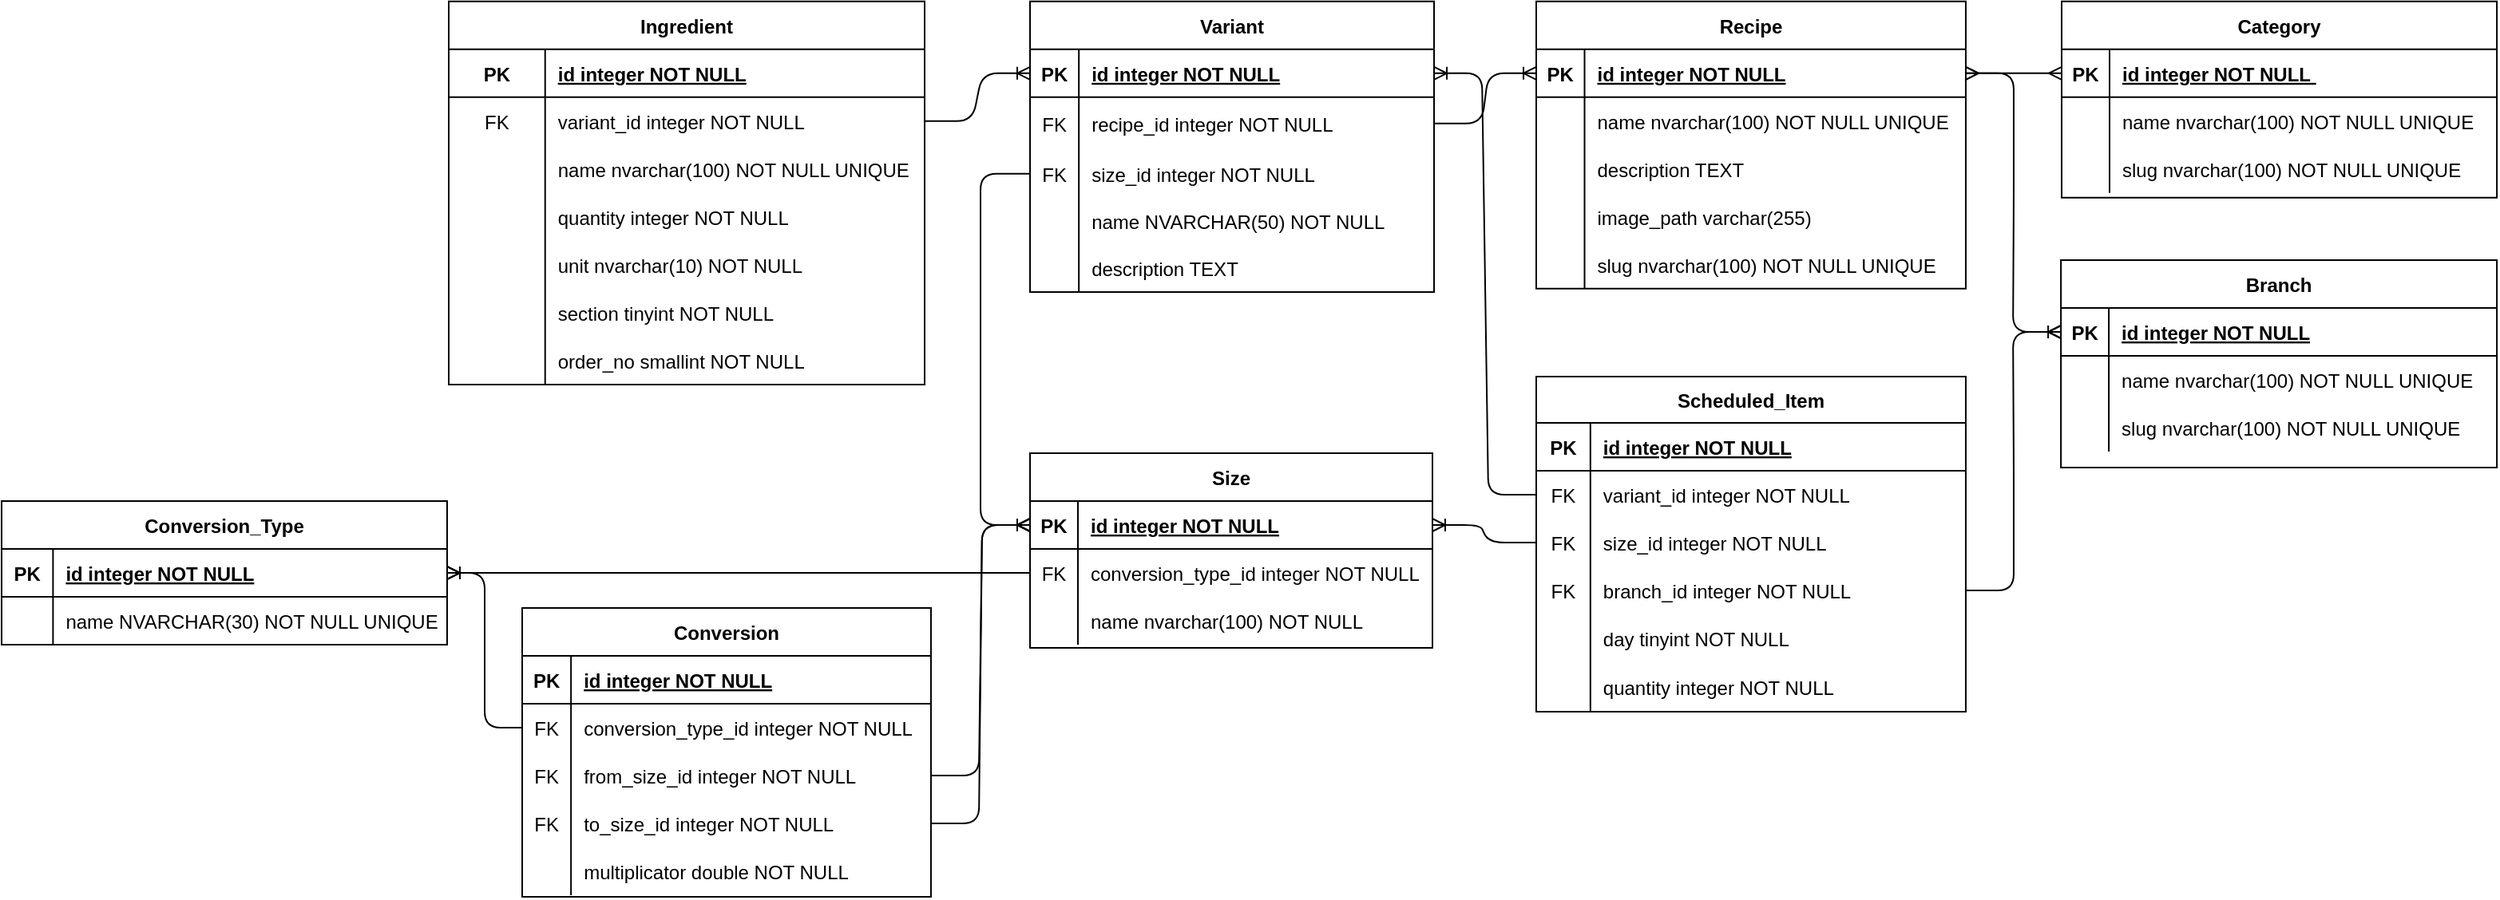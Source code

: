<mxfile>
    <diagram id="R2lEEEUBdFMjLlhIrx00" name="Page-1">
        <mxGraphModel dx="2884" dy="1184" grid="0" gridSize="10" guides="1" tooltips="1" connect="1" arrows="1" fold="1" page="0" pageScale="1" pageWidth="850" pageHeight="1100" math="0" shadow="0" extFonts="Permanent Marker^https://fonts.googleapis.com/css?family=Permanent+Marker">
            <root>
                <mxCell id="0"/>
                <mxCell id="1" parent="0"/>
                <mxCell id="C-vyLk0tnHw3VtMMgP7b-2" value="Category" style="shape=table;startSize=30;container=1;collapsible=1;childLayout=tableLayout;fixedRows=1;rowLines=0;fontStyle=1;align=center;resizeLast=1;" parent="1" vertex="1">
                    <mxGeometry x="327" y="203.91" width="272.548" height="123" as="geometry"/>
                </mxCell>
                <mxCell id="C-vyLk0tnHw3VtMMgP7b-3" value="" style="shape=partialRectangle;collapsible=0;dropTarget=0;pointerEvents=0;fillColor=none;points=[[0,0.5],[1,0.5]];portConstraint=eastwest;top=0;left=0;right=0;bottom=1;" parent="C-vyLk0tnHw3VtMMgP7b-2" vertex="1">
                    <mxGeometry y="30" width="272.548" height="30" as="geometry"/>
                </mxCell>
                <mxCell id="C-vyLk0tnHw3VtMMgP7b-4" value="PK" style="shape=partialRectangle;overflow=hidden;connectable=0;fillColor=none;top=0;left=0;bottom=0;right=0;fontStyle=1;" parent="C-vyLk0tnHw3VtMMgP7b-3" vertex="1">
                    <mxGeometry width="30" height="30" as="geometry">
                        <mxRectangle width="30" height="30" as="alternateBounds"/>
                    </mxGeometry>
                </mxCell>
                <mxCell id="C-vyLk0tnHw3VtMMgP7b-5" value="id integer NOT NULL " style="shape=partialRectangle;overflow=hidden;connectable=0;fillColor=none;top=0;left=0;bottom=0;right=0;align=left;spacingLeft=6;fontStyle=5;" parent="C-vyLk0tnHw3VtMMgP7b-3" vertex="1">
                    <mxGeometry x="30" width="242.548" height="30" as="geometry">
                        <mxRectangle width="242.548" height="30" as="alternateBounds"/>
                    </mxGeometry>
                </mxCell>
                <mxCell id="C-vyLk0tnHw3VtMMgP7b-6" value="" style="shape=partialRectangle;collapsible=0;dropTarget=0;pointerEvents=0;fillColor=none;points=[[0,0.5],[1,0.5]];portConstraint=eastwest;top=0;left=0;right=0;bottom=0;" parent="C-vyLk0tnHw3VtMMgP7b-2" vertex="1">
                    <mxGeometry y="60" width="272.548" height="30" as="geometry"/>
                </mxCell>
                <mxCell id="C-vyLk0tnHw3VtMMgP7b-7" value="" style="shape=partialRectangle;overflow=hidden;connectable=0;fillColor=none;top=0;left=0;bottom=0;right=0;" parent="C-vyLk0tnHw3VtMMgP7b-6" vertex="1">
                    <mxGeometry width="30" height="30" as="geometry">
                        <mxRectangle width="30" height="30" as="alternateBounds"/>
                    </mxGeometry>
                </mxCell>
                <mxCell id="C-vyLk0tnHw3VtMMgP7b-8" value="name nvarchar(100) NOT NULL UNIQUE" style="shape=partialRectangle;overflow=hidden;connectable=0;fillColor=none;top=0;left=0;bottom=0;right=0;align=left;spacingLeft=6;" parent="C-vyLk0tnHw3VtMMgP7b-6" vertex="1">
                    <mxGeometry x="30" width="242.548" height="30" as="geometry">
                        <mxRectangle width="242.548" height="30" as="alternateBounds"/>
                    </mxGeometry>
                </mxCell>
                <mxCell id="283" value="" style="shape=partialRectangle;collapsible=0;dropTarget=0;pointerEvents=0;fillColor=none;top=0;left=0;bottom=0;right=0;points=[[0,0.5],[1,0.5]];portConstraint=eastwest;" parent="C-vyLk0tnHw3VtMMgP7b-2" vertex="1">
                    <mxGeometry y="90" width="272.548" height="30" as="geometry"/>
                </mxCell>
                <mxCell id="284" value="" style="shape=partialRectangle;connectable=0;fillColor=none;top=0;left=0;bottom=0;right=0;editable=1;overflow=hidden;" parent="283" vertex="1">
                    <mxGeometry width="30" height="30" as="geometry">
                        <mxRectangle width="30" height="30" as="alternateBounds"/>
                    </mxGeometry>
                </mxCell>
                <mxCell id="285" value="slug nvarchar(100) NOT NULL UNIQUE" style="shape=partialRectangle;connectable=0;fillColor=none;top=0;left=0;bottom=0;right=0;align=left;spacingLeft=6;overflow=hidden;" parent="283" vertex="1">
                    <mxGeometry x="30" width="242.548" height="30" as="geometry">
                        <mxRectangle width="242.548" height="30" as="alternateBounds"/>
                    </mxGeometry>
                </mxCell>
                <mxCell id="C-vyLk0tnHw3VtMMgP7b-23" value="Recipe" style="shape=table;startSize=30;container=1;collapsible=1;childLayout=tableLayout;fixedRows=1;rowLines=0;fontStyle=1;align=center;resizeLast=1;" parent="1" vertex="1">
                    <mxGeometry x="-2" y="203.91" width="268.979" height="180" as="geometry"/>
                </mxCell>
                <mxCell id="C-vyLk0tnHw3VtMMgP7b-24" value="" style="shape=partialRectangle;collapsible=0;dropTarget=0;pointerEvents=0;fillColor=none;points=[[0,0.5],[1,0.5]];portConstraint=eastwest;top=0;left=0;right=0;bottom=1;" parent="C-vyLk0tnHw3VtMMgP7b-23" vertex="1">
                    <mxGeometry y="30" width="268.979" height="30" as="geometry"/>
                </mxCell>
                <mxCell id="C-vyLk0tnHw3VtMMgP7b-25" value="PK" style="shape=partialRectangle;overflow=hidden;connectable=0;fillColor=none;top=0;left=0;bottom=0;right=0;fontStyle=1;" parent="C-vyLk0tnHw3VtMMgP7b-24" vertex="1">
                    <mxGeometry width="30.25" height="30" as="geometry">
                        <mxRectangle width="30.25" height="30" as="alternateBounds"/>
                    </mxGeometry>
                </mxCell>
                <mxCell id="C-vyLk0tnHw3VtMMgP7b-26" value="id integer NOT NULL" style="shape=partialRectangle;overflow=hidden;connectable=0;fillColor=none;top=0;left=0;bottom=0;right=0;align=left;spacingLeft=6;fontStyle=5;" parent="C-vyLk0tnHw3VtMMgP7b-24" vertex="1">
                    <mxGeometry x="30.25" width="238.729" height="30" as="geometry">
                        <mxRectangle width="238.729" height="30" as="alternateBounds"/>
                    </mxGeometry>
                </mxCell>
                <mxCell id="169" value="" style="shape=partialRectangle;collapsible=0;dropTarget=0;pointerEvents=0;fillColor=none;top=0;left=0;bottom=0;right=0;points=[[0,0.5],[1,0.5]];portConstraint=eastwest;" parent="C-vyLk0tnHw3VtMMgP7b-23" vertex="1">
                    <mxGeometry y="60" width="268.979" height="30" as="geometry"/>
                </mxCell>
                <mxCell id="170" value="" style="shape=partialRectangle;connectable=0;fillColor=none;top=0;left=0;bottom=0;right=0;editable=1;overflow=hidden;" parent="169" vertex="1">
                    <mxGeometry width="30.25" height="30" as="geometry">
                        <mxRectangle width="30.25" height="30" as="alternateBounds"/>
                    </mxGeometry>
                </mxCell>
                <mxCell id="171" value="name nvarchar(100) NOT NULL UNIQUE" style="shape=partialRectangle;connectable=0;fillColor=none;top=0;left=0;bottom=0;right=0;align=left;spacingLeft=6;overflow=hidden;" parent="169" vertex="1">
                    <mxGeometry x="30.25" width="238.729" height="30" as="geometry">
                        <mxRectangle width="238.729" height="30" as="alternateBounds"/>
                    </mxGeometry>
                </mxCell>
                <mxCell id="172" value="" style="shape=partialRectangle;collapsible=0;dropTarget=0;pointerEvents=0;fillColor=none;top=0;left=0;bottom=0;right=0;points=[[0,0.5],[1,0.5]];portConstraint=eastwest;" parent="C-vyLk0tnHw3VtMMgP7b-23" vertex="1">
                    <mxGeometry y="90" width="268.979" height="30" as="geometry"/>
                </mxCell>
                <mxCell id="173" value="" style="shape=partialRectangle;connectable=0;fillColor=none;top=0;left=0;bottom=0;right=0;editable=1;overflow=hidden;" parent="172" vertex="1">
                    <mxGeometry width="30.25" height="30" as="geometry">
                        <mxRectangle width="30.25" height="30" as="alternateBounds"/>
                    </mxGeometry>
                </mxCell>
                <mxCell id="174" value="description TEXT" style="shape=partialRectangle;connectable=0;fillColor=none;top=0;left=0;bottom=0;right=0;align=left;spacingLeft=6;overflow=hidden;" parent="172" vertex="1">
                    <mxGeometry x="30.25" width="238.729" height="30" as="geometry">
                        <mxRectangle width="238.729" height="30" as="alternateBounds"/>
                    </mxGeometry>
                </mxCell>
                <mxCell id="175" value="" style="shape=partialRectangle;collapsible=0;dropTarget=0;pointerEvents=0;fillColor=none;top=0;left=0;bottom=0;right=0;points=[[0,0.5],[1,0.5]];portConstraint=eastwest;" parent="C-vyLk0tnHw3VtMMgP7b-23" vertex="1">
                    <mxGeometry y="120" width="268.979" height="30" as="geometry"/>
                </mxCell>
                <mxCell id="176" value="" style="shape=partialRectangle;connectable=0;fillColor=none;top=0;left=0;bottom=0;right=0;editable=1;overflow=hidden;" parent="175" vertex="1">
                    <mxGeometry width="30.25" height="30" as="geometry">
                        <mxRectangle width="30.25" height="30" as="alternateBounds"/>
                    </mxGeometry>
                </mxCell>
                <mxCell id="177" value="image_path varchar(255)" style="shape=partialRectangle;connectable=0;fillColor=none;top=0;left=0;bottom=0;right=0;align=left;spacingLeft=6;overflow=hidden;" parent="175" vertex="1">
                    <mxGeometry x="30.25" width="238.729" height="30" as="geometry">
                        <mxRectangle width="238.729" height="30" as="alternateBounds"/>
                    </mxGeometry>
                </mxCell>
                <mxCell id="289" value="" style="shape=partialRectangle;collapsible=0;dropTarget=0;pointerEvents=0;fillColor=none;top=0;left=0;bottom=0;right=0;points=[[0,0.5],[1,0.5]];portConstraint=eastwest;" parent="C-vyLk0tnHw3VtMMgP7b-23" vertex="1">
                    <mxGeometry y="150" width="268.979" height="30" as="geometry"/>
                </mxCell>
                <mxCell id="290" value="" style="shape=partialRectangle;connectable=0;fillColor=none;top=0;left=0;bottom=0;right=0;editable=1;overflow=hidden;" parent="289" vertex="1">
                    <mxGeometry width="30.25" height="30" as="geometry">
                        <mxRectangle width="30.25" height="30" as="alternateBounds"/>
                    </mxGeometry>
                </mxCell>
                <mxCell id="291" value="slug nvarchar(100) NOT NULL UNIQUE" style="shape=partialRectangle;connectable=0;fillColor=none;top=0;left=0;bottom=0;right=0;align=left;spacingLeft=6;overflow=hidden;" parent="289" vertex="1">
                    <mxGeometry x="30.25" width="238.729" height="30" as="geometry">
                        <mxRectangle width="238.729" height="30" as="alternateBounds"/>
                    </mxGeometry>
                </mxCell>
                <mxCell id="7V5k5rxInkLE_xDjsrg9-34" value="Scheduled_Item" style="shape=table;startSize=29;container=1;collapsible=1;childLayout=tableLayout;fixedRows=1;rowLines=0;fontStyle=1;align=center;resizeLast=1;" parent="1" vertex="1">
                    <mxGeometry x="-2" y="439" width="268.98" height="210" as="geometry"/>
                </mxCell>
                <mxCell id="7V5k5rxInkLE_xDjsrg9-35" value="" style="shape=tableRow;horizontal=0;startSize=0;swimlaneHead=0;swimlaneBody=0;fillColor=none;collapsible=0;dropTarget=0;points=[[0,0.5],[1,0.5]];portConstraint=eastwest;top=0;left=0;right=0;bottom=1;" parent="7V5k5rxInkLE_xDjsrg9-34" vertex="1">
                    <mxGeometry y="29" width="268.98" height="30" as="geometry"/>
                </mxCell>
                <mxCell id="7V5k5rxInkLE_xDjsrg9-36" value="PK" style="shape=partialRectangle;connectable=0;fillColor=none;top=0;left=0;bottom=0;right=0;fontStyle=1;overflow=hidden;" parent="7V5k5rxInkLE_xDjsrg9-35" vertex="1">
                    <mxGeometry width="33.917" height="30" as="geometry">
                        <mxRectangle width="33.917" height="30" as="alternateBounds"/>
                    </mxGeometry>
                </mxCell>
                <mxCell id="7V5k5rxInkLE_xDjsrg9-37" value="id integer NOT NULL" style="shape=partialRectangle;connectable=0;fillColor=none;top=0;left=0;bottom=0;right=0;align=left;spacingLeft=6;fontStyle=5;overflow=hidden;" parent="7V5k5rxInkLE_xDjsrg9-35" vertex="1">
                    <mxGeometry x="33.917" width="235.063" height="30" as="geometry">
                        <mxRectangle width="235.063" height="30" as="alternateBounds"/>
                    </mxGeometry>
                </mxCell>
                <mxCell id="178" value="" style="shape=partialRectangle;collapsible=0;dropTarget=0;pointerEvents=0;fillColor=none;top=0;left=0;bottom=0;right=0;points=[[0,0.5],[1,0.5]];portConstraint=eastwest;" parent="7V5k5rxInkLE_xDjsrg9-34" vertex="1">
                    <mxGeometry y="59" width="268.98" height="30" as="geometry"/>
                </mxCell>
                <mxCell id="179" value="FK" style="shape=partialRectangle;connectable=0;fillColor=none;top=0;left=0;bottom=0;right=0;fontStyle=0;overflow=hidden;" parent="178" vertex="1">
                    <mxGeometry width="33.917" height="30" as="geometry">
                        <mxRectangle width="33.917" height="30" as="alternateBounds"/>
                    </mxGeometry>
                </mxCell>
                <mxCell id="180" value="variant_id integer NOT NULL" style="shape=partialRectangle;connectable=0;fillColor=none;top=0;left=0;bottom=0;right=0;align=left;spacingLeft=6;fontStyle=0;overflow=hidden;" parent="178" vertex="1">
                    <mxGeometry x="33.917" width="235.063" height="30" as="geometry">
                        <mxRectangle width="235.063" height="30" as="alternateBounds"/>
                    </mxGeometry>
                </mxCell>
                <mxCell id="181" value="" style="shape=partialRectangle;collapsible=0;dropTarget=0;pointerEvents=0;fillColor=none;top=0;left=0;bottom=0;right=0;points=[[0,0.5],[1,0.5]];portConstraint=eastwest;" parent="7V5k5rxInkLE_xDjsrg9-34" vertex="1">
                    <mxGeometry y="89" width="268.98" height="30" as="geometry"/>
                </mxCell>
                <mxCell id="182" value="FK" style="shape=partialRectangle;connectable=0;fillColor=none;top=0;left=0;bottom=0;right=0;fontStyle=0;overflow=hidden;" parent="181" vertex="1">
                    <mxGeometry width="33.917" height="30" as="geometry">
                        <mxRectangle width="33.917" height="30" as="alternateBounds"/>
                    </mxGeometry>
                </mxCell>
                <mxCell id="183" value="size_id integer NOT NULL" style="shape=partialRectangle;connectable=0;fillColor=none;top=0;left=0;bottom=0;right=0;align=left;spacingLeft=6;fontStyle=0;overflow=hidden;" parent="181" vertex="1">
                    <mxGeometry x="33.917" width="235.063" height="30" as="geometry">
                        <mxRectangle width="235.063" height="30" as="alternateBounds"/>
                    </mxGeometry>
                </mxCell>
                <mxCell id="8" value="" style="shape=partialRectangle;collapsible=0;dropTarget=0;pointerEvents=0;fillColor=none;top=0;left=0;bottom=0;right=0;points=[[0,0.5],[1,0.5]];portConstraint=eastwest;" parent="7V5k5rxInkLE_xDjsrg9-34" vertex="1">
                    <mxGeometry y="119" width="268.98" height="30" as="geometry"/>
                </mxCell>
                <mxCell id="9" value="FK" style="shape=partialRectangle;connectable=0;fillColor=none;top=0;left=0;bottom=0;right=0;fontStyle=0;overflow=hidden;" parent="8" vertex="1">
                    <mxGeometry width="33.917" height="30" as="geometry">
                        <mxRectangle width="33.917" height="30" as="alternateBounds"/>
                    </mxGeometry>
                </mxCell>
                <mxCell id="10" value="branch_id integer NOT NULL" style="shape=partialRectangle;connectable=0;fillColor=none;top=0;left=0;bottom=0;right=0;align=left;spacingLeft=6;fontStyle=0;overflow=hidden;" parent="8" vertex="1">
                    <mxGeometry x="33.917" width="235.063" height="30" as="geometry">
                        <mxRectangle width="235.063" height="30" as="alternateBounds"/>
                    </mxGeometry>
                </mxCell>
                <mxCell id="2" value="" style="shape=partialRectangle;collapsible=0;dropTarget=0;pointerEvents=0;fillColor=none;top=0;left=0;bottom=0;right=0;points=[[0,0.5],[1,0.5]];portConstraint=eastwest;" parent="7V5k5rxInkLE_xDjsrg9-34" vertex="1">
                    <mxGeometry y="149" width="268.98" height="30" as="geometry"/>
                </mxCell>
                <mxCell id="3" value="" style="shape=partialRectangle;connectable=0;fillColor=none;top=0;left=0;bottom=0;right=0;editable=1;overflow=hidden;" parent="2" vertex="1">
                    <mxGeometry width="33.917" height="30" as="geometry">
                        <mxRectangle width="33.917" height="30" as="alternateBounds"/>
                    </mxGeometry>
                </mxCell>
                <mxCell id="4" value="day tinyint NOT NULL" style="shape=partialRectangle;connectable=0;fillColor=none;top=0;left=0;bottom=0;right=0;align=left;spacingLeft=6;overflow=hidden;" parent="2" vertex="1">
                    <mxGeometry x="33.917" width="235.063" height="30" as="geometry">
                        <mxRectangle width="235.063" height="30" as="alternateBounds"/>
                    </mxGeometry>
                </mxCell>
                <mxCell id="188" value="" style="shape=partialRectangle;collapsible=0;dropTarget=0;pointerEvents=0;fillColor=none;top=0;left=0;bottom=0;right=0;points=[[0,0.5],[1,0.5]];portConstraint=eastwest;" parent="7V5k5rxInkLE_xDjsrg9-34" vertex="1">
                    <mxGeometry y="179" width="268.98" height="31" as="geometry"/>
                </mxCell>
                <mxCell id="189" value="" style="shape=partialRectangle;connectable=0;fillColor=none;top=0;left=0;bottom=0;right=0;editable=1;overflow=hidden;" parent="188" vertex="1">
                    <mxGeometry width="33.917" height="31" as="geometry">
                        <mxRectangle width="33.917" height="31" as="alternateBounds"/>
                    </mxGeometry>
                </mxCell>
                <mxCell id="190" value="quantity integer NOT NULL" style="shape=partialRectangle;connectable=0;fillColor=none;top=0;left=0;bottom=0;right=0;align=left;spacingLeft=6;overflow=hidden;" parent="188" vertex="1">
                    <mxGeometry x="33.917" width="235.063" height="31" as="geometry">
                        <mxRectangle width="235.063" height="31" as="alternateBounds"/>
                    </mxGeometry>
                </mxCell>
                <mxCell id="7V5k5rxInkLE_xDjsrg9-58" value="Ingredient" style="shape=table;startSize=30;container=1;collapsible=1;childLayout=tableLayout;fixedRows=1;rowLines=0;fontStyle=1;align=center;resizeLast=1;" parent="1" vertex="1">
                    <mxGeometry x="-683" y="203.91" width="298" height="240.09" as="geometry"/>
                </mxCell>
                <mxCell id="143" value="" style="shape=partialRectangle;collapsible=0;dropTarget=0;pointerEvents=0;fillColor=none;top=0;left=0;bottom=1;right=0;points=[[0,0.5],[1,0.5]];portConstraint=eastwest;" parent="7V5k5rxInkLE_xDjsrg9-58" vertex="1">
                    <mxGeometry y="30" width="298" height="30" as="geometry"/>
                </mxCell>
                <mxCell id="144" value="PK" style="shape=partialRectangle;connectable=0;fillColor=none;top=0;left=0;bottom=0;right=0;fontStyle=1;overflow=hidden;" parent="143" vertex="1">
                    <mxGeometry width="60.363" height="30" as="geometry">
                        <mxRectangle width="60.363" height="30" as="alternateBounds"/>
                    </mxGeometry>
                </mxCell>
                <mxCell id="145" value="id integer NOT NULL" style="shape=partialRectangle;connectable=0;fillColor=none;top=0;left=0;bottom=0;right=0;align=left;spacingLeft=6;fontStyle=5;overflow=hidden;" parent="143" vertex="1">
                    <mxGeometry x="60.363" width="237.637" height="30" as="geometry">
                        <mxRectangle width="237.637" height="30" as="alternateBounds"/>
                    </mxGeometry>
                </mxCell>
                <mxCell id="146" value="" style="shape=partialRectangle;collapsible=0;dropTarget=0;pointerEvents=0;fillColor=none;top=0;left=0;bottom=0;right=0;points=[[0,0.5],[1,0.5]];portConstraint=eastwest;" parent="7V5k5rxInkLE_xDjsrg9-58" vertex="1">
                    <mxGeometry y="60" width="298" height="30" as="geometry"/>
                </mxCell>
                <mxCell id="147" value="FK" style="shape=partialRectangle;connectable=0;fillColor=none;top=0;left=0;bottom=0;right=0;fontStyle=0;overflow=hidden;" parent="146" vertex="1">
                    <mxGeometry width="60.363" height="30" as="geometry">
                        <mxRectangle width="60.363" height="30" as="alternateBounds"/>
                    </mxGeometry>
                </mxCell>
                <mxCell id="148" value="variant_id integer NOT NULL" style="shape=partialRectangle;connectable=0;fillColor=none;top=0;left=0;bottom=0;right=0;align=left;spacingLeft=6;fontStyle=0;overflow=hidden;" parent="146" vertex="1">
                    <mxGeometry x="60.363" width="237.637" height="30" as="geometry">
                        <mxRectangle width="237.637" height="30" as="alternateBounds"/>
                    </mxGeometry>
                </mxCell>
                <mxCell id="149" value="" style="shape=partialRectangle;collapsible=0;dropTarget=0;pointerEvents=0;fillColor=none;top=0;left=0;bottom=0;right=0;points=[[0,0.5],[1,0.5]];portConstraint=eastwest;" parent="7V5k5rxInkLE_xDjsrg9-58" vertex="1">
                    <mxGeometry y="90" width="298" height="30" as="geometry"/>
                </mxCell>
                <mxCell id="150" value="" style="shape=partialRectangle;connectable=0;fillColor=none;top=0;left=0;bottom=0;right=0;fontStyle=0;overflow=hidden;" parent="149" vertex="1">
                    <mxGeometry width="60.363" height="30" as="geometry">
                        <mxRectangle width="60.363" height="30" as="alternateBounds"/>
                    </mxGeometry>
                </mxCell>
                <mxCell id="151" value="name nvarchar(100) NOT NULL UNIQUE" style="shape=partialRectangle;connectable=0;fillColor=none;top=0;left=0;bottom=0;right=0;align=left;spacingLeft=6;fontStyle=0;overflow=hidden;" parent="149" vertex="1">
                    <mxGeometry x="60.363" width="237.637" height="30" as="geometry">
                        <mxRectangle width="237.637" height="30" as="alternateBounds"/>
                    </mxGeometry>
                </mxCell>
                <mxCell id="152" value="" style="shape=partialRectangle;collapsible=0;dropTarget=0;pointerEvents=0;fillColor=none;top=0;left=0;bottom=0;right=0;points=[[0,0.5],[1,0.5]];portConstraint=eastwest;" parent="7V5k5rxInkLE_xDjsrg9-58" vertex="1">
                    <mxGeometry y="120" width="298" height="30" as="geometry"/>
                </mxCell>
                <mxCell id="153" value="" style="shape=partialRectangle;connectable=0;fillColor=none;top=0;left=0;bottom=0;right=0;editable=1;overflow=hidden;" parent="152" vertex="1">
                    <mxGeometry width="60.363" height="30" as="geometry">
                        <mxRectangle width="60.363" height="30" as="alternateBounds"/>
                    </mxGeometry>
                </mxCell>
                <mxCell id="154" value="quantity integer NOT NULL" style="shape=partialRectangle;connectable=0;fillColor=none;top=0;left=0;bottom=0;right=0;align=left;spacingLeft=6;overflow=hidden;" parent="152" vertex="1">
                    <mxGeometry x="60.363" width="237.637" height="30" as="geometry">
                        <mxRectangle width="237.637" height="30" as="alternateBounds"/>
                    </mxGeometry>
                </mxCell>
                <mxCell id="140" value="" style="shape=partialRectangle;collapsible=0;dropTarget=0;pointerEvents=0;fillColor=none;top=0;left=0;bottom=0;right=0;points=[[0,0.5],[1,0.5]];portConstraint=eastwest;" parent="7V5k5rxInkLE_xDjsrg9-58" vertex="1">
                    <mxGeometry y="150" width="298" height="30" as="geometry"/>
                </mxCell>
                <mxCell id="141" value="" style="shape=partialRectangle;connectable=0;fillColor=none;top=0;left=0;bottom=0;right=0;editable=1;overflow=hidden;" parent="140" vertex="1">
                    <mxGeometry width="60.363" height="30" as="geometry">
                        <mxRectangle width="60.363" height="30" as="alternateBounds"/>
                    </mxGeometry>
                </mxCell>
                <mxCell id="142" value="unit nvarchar(10) NOT NULL" style="shape=partialRectangle;connectable=0;fillColor=none;top=0;left=0;bottom=0;right=0;align=left;spacingLeft=6;overflow=hidden;" parent="140" vertex="1">
                    <mxGeometry x="60.363" width="237.637" height="30" as="geometry">
                        <mxRectangle width="237.637" height="30" as="alternateBounds"/>
                    </mxGeometry>
                </mxCell>
                <mxCell id="158" value="" style="shape=partialRectangle;collapsible=0;dropTarget=0;pointerEvents=0;fillColor=none;top=0;left=0;bottom=0;right=0;points=[[0,0.5],[1,0.5]];portConstraint=eastwest;" parent="7V5k5rxInkLE_xDjsrg9-58" vertex="1">
                    <mxGeometry y="180" width="298" height="30" as="geometry"/>
                </mxCell>
                <mxCell id="159" value="" style="shape=partialRectangle;connectable=0;fillColor=none;top=0;left=0;bottom=0;right=0;editable=1;overflow=hidden;" parent="158" vertex="1">
                    <mxGeometry width="60.363" height="30" as="geometry">
                        <mxRectangle width="60.363" height="30" as="alternateBounds"/>
                    </mxGeometry>
                </mxCell>
                <mxCell id="160" value="section tinyint NOT NULL" style="shape=partialRectangle;connectable=0;fillColor=none;top=0;left=0;bottom=0;right=0;align=left;spacingLeft=6;overflow=hidden;" parent="158" vertex="1">
                    <mxGeometry x="60.363" width="237.637" height="30" as="geometry">
                        <mxRectangle width="237.637" height="30" as="alternateBounds"/>
                    </mxGeometry>
                </mxCell>
                <mxCell id="161" value="" style="shape=partialRectangle;collapsible=0;dropTarget=0;pointerEvents=0;fillColor=none;top=0;left=0;bottom=0;right=0;points=[[0,0.5],[1,0.5]];portConstraint=eastwest;" parent="7V5k5rxInkLE_xDjsrg9-58" vertex="1">
                    <mxGeometry y="210" width="298" height="30" as="geometry"/>
                </mxCell>
                <mxCell id="162" value="" style="shape=partialRectangle;connectable=0;fillColor=none;top=0;left=0;bottom=0;right=0;editable=1;overflow=hidden;" parent="161" vertex="1">
                    <mxGeometry width="60.363" height="30" as="geometry">
                        <mxRectangle width="60.363" height="30" as="alternateBounds"/>
                    </mxGeometry>
                </mxCell>
                <mxCell id="163" value="order_no smallint NOT NULL" style="shape=partialRectangle;connectable=0;fillColor=none;top=0;left=0;bottom=0;right=0;align=left;spacingLeft=6;overflow=hidden;" parent="161" vertex="1">
                    <mxGeometry x="60.363" width="237.637" height="30" as="geometry">
                        <mxRectangle width="237.637" height="30" as="alternateBounds"/>
                    </mxGeometry>
                </mxCell>
                <mxCell id="11" value="Variant" style="shape=table;startSize=30;container=1;collapsible=1;childLayout=tableLayout;fixedRows=1;rowLines=0;fontStyle=1;align=center;resizeLast=1;" parent="1" vertex="1">
                    <mxGeometry x="-319" y="203.91" width="253" height="182.09" as="geometry"/>
                </mxCell>
                <mxCell id="12" value="" style="shape=partialRectangle;collapsible=0;dropTarget=0;pointerEvents=0;fillColor=none;top=0;left=0;bottom=1;right=0;points=[[0,0.5],[1,0.5]];portConstraint=eastwest;" parent="11" vertex="1">
                    <mxGeometry y="30" width="253" height="30" as="geometry"/>
                </mxCell>
                <mxCell id="13" value="PK" style="shape=partialRectangle;connectable=0;fillColor=none;top=0;left=0;bottom=0;right=0;fontStyle=1;overflow=hidden;" parent="12" vertex="1">
                    <mxGeometry width="30.583" height="30" as="geometry">
                        <mxRectangle width="30.583" height="30" as="alternateBounds"/>
                    </mxGeometry>
                </mxCell>
                <mxCell id="14" value="id integer NOT NULL" style="shape=partialRectangle;connectable=0;fillColor=none;top=0;left=0;bottom=0;right=0;align=left;spacingLeft=6;fontStyle=5;overflow=hidden;" parent="12" vertex="1">
                    <mxGeometry x="30.583" width="222.417" height="30" as="geometry">
                        <mxRectangle width="222.417" height="30" as="alternateBounds"/>
                    </mxGeometry>
                </mxCell>
                <mxCell id="24" value="" style="shape=partialRectangle;collapsible=0;dropTarget=0;pointerEvents=0;fillColor=none;top=0;left=0;bottom=0;right=0;points=[[0,0.5],[1,0.5]];portConstraint=eastwest;" parent="11" vertex="1">
                    <mxGeometry y="60" width="253" height="33" as="geometry"/>
                </mxCell>
                <mxCell id="25" value="FK" style="shape=partialRectangle;connectable=0;fillColor=none;top=0;left=0;bottom=0;right=0;fontStyle=0;overflow=hidden;" parent="24" vertex="1">
                    <mxGeometry width="30.583" height="33" as="geometry">
                        <mxRectangle width="30.583" height="33" as="alternateBounds"/>
                    </mxGeometry>
                </mxCell>
                <mxCell id="26" value="recipe_id integer NOT NULL" style="shape=partialRectangle;connectable=0;fillColor=none;top=0;left=0;bottom=0;right=0;align=left;spacingLeft=6;fontStyle=0;overflow=hidden;" parent="24" vertex="1">
                    <mxGeometry x="30.583" width="222.417" height="33" as="geometry">
                        <mxRectangle width="222.417" height="33" as="alternateBounds"/>
                    </mxGeometry>
                </mxCell>
                <mxCell id="191" value="" style="shape=partialRectangle;collapsible=0;dropTarget=0;pointerEvents=0;fillColor=none;top=0;left=0;bottom=0;right=0;points=[[0,0.5],[1,0.5]];portConstraint=eastwest;" parent="11" vertex="1">
                    <mxGeometry y="93" width="253" height="30" as="geometry"/>
                </mxCell>
                <mxCell id="192" value="FK" style="shape=partialRectangle;connectable=0;fillColor=none;top=0;left=0;bottom=0;right=0;fontStyle=0;overflow=hidden;" parent="191" vertex="1">
                    <mxGeometry width="30.583" height="30" as="geometry">
                        <mxRectangle width="30.583" height="30" as="alternateBounds"/>
                    </mxGeometry>
                </mxCell>
                <mxCell id="193" value="size_id integer NOT NULL" style="shape=partialRectangle;connectable=0;fillColor=none;top=0;left=0;bottom=0;right=0;align=left;spacingLeft=6;fontStyle=0;overflow=hidden;" parent="191" vertex="1">
                    <mxGeometry x="30.583" width="222.417" height="30" as="geometry">
                        <mxRectangle width="222.417" height="30" as="alternateBounds"/>
                    </mxGeometry>
                </mxCell>
                <mxCell id="15" value="" style="shape=partialRectangle;collapsible=0;dropTarget=0;pointerEvents=0;fillColor=none;top=0;left=0;bottom=0;right=0;points=[[0,0.5],[1,0.5]];portConstraint=eastwest;" parent="11" vertex="1">
                    <mxGeometry y="123" width="253" height="29" as="geometry"/>
                </mxCell>
                <mxCell id="16" value="" style="shape=partialRectangle;connectable=0;fillColor=none;top=0;left=0;bottom=0;right=0;editable=1;overflow=hidden;" parent="15" vertex="1">
                    <mxGeometry width="30.583" height="29" as="geometry">
                        <mxRectangle width="30.583" height="29" as="alternateBounds"/>
                    </mxGeometry>
                </mxCell>
                <mxCell id="17" value="name NVARCHAR(50) NOT NULL" style="shape=partialRectangle;connectable=0;fillColor=none;top=0;left=0;bottom=0;right=0;align=left;spacingLeft=6;overflow=hidden;" parent="15" vertex="1">
                    <mxGeometry x="30.583" width="222.417" height="29" as="geometry">
                        <mxRectangle width="222.417" height="29" as="alternateBounds"/>
                    </mxGeometry>
                </mxCell>
                <mxCell id="118" value="" style="shape=partialRectangle;collapsible=0;dropTarget=0;pointerEvents=0;fillColor=none;top=0;left=0;bottom=0;right=0;points=[[0,0.5],[1,0.5]];portConstraint=eastwest;" parent="11" vertex="1">
                    <mxGeometry y="152" width="253" height="30" as="geometry"/>
                </mxCell>
                <mxCell id="119" value="" style="shape=partialRectangle;connectable=0;fillColor=none;top=0;left=0;bottom=0;right=0;editable=1;overflow=hidden;" parent="118" vertex="1">
                    <mxGeometry width="30.583" height="30" as="geometry">
                        <mxRectangle width="30.583" height="30" as="alternateBounds"/>
                    </mxGeometry>
                </mxCell>
                <mxCell id="120" value="description TEXT" style="shape=partialRectangle;connectable=0;fillColor=none;top=0;left=0;bottom=0;right=0;align=left;spacingLeft=6;overflow=hidden;" parent="118" vertex="1">
                    <mxGeometry x="30.583" width="222.417" height="30" as="geometry">
                        <mxRectangle width="222.417" height="30" as="alternateBounds"/>
                    </mxGeometry>
                </mxCell>
                <mxCell id="29" value="Conversion_Type" style="shape=table;startSize=30;container=1;collapsible=1;childLayout=tableLayout;fixedRows=1;rowLines=0;fontStyle=1;align=center;resizeLast=1;" parent="1" vertex="1">
                    <mxGeometry x="-963" y="517" width="278.979" height="90" as="geometry"/>
                </mxCell>
                <mxCell id="30" value="" style="shape=partialRectangle;collapsible=0;dropTarget=0;pointerEvents=0;fillColor=none;top=0;left=0;bottom=1;right=0;points=[[0,0.5],[1,0.5]];portConstraint=eastwest;" parent="29" vertex="1">
                    <mxGeometry y="30" width="278.979" height="30" as="geometry"/>
                </mxCell>
                <mxCell id="31" value="PK" style="shape=partialRectangle;connectable=0;fillColor=none;top=0;left=0;bottom=0;right=0;fontStyle=1;overflow=hidden;" parent="30" vertex="1">
                    <mxGeometry width="32.196" height="30" as="geometry">
                        <mxRectangle width="32.196" height="30" as="alternateBounds"/>
                    </mxGeometry>
                </mxCell>
                <mxCell id="32" value="id integer NOT NULL" style="shape=partialRectangle;connectable=0;fillColor=none;top=0;left=0;bottom=0;right=0;align=left;spacingLeft=6;fontStyle=5;overflow=hidden;" parent="30" vertex="1">
                    <mxGeometry x="32.196" width="246.783" height="30" as="geometry">
                        <mxRectangle width="246.783" height="30" as="alternateBounds"/>
                    </mxGeometry>
                </mxCell>
                <mxCell id="33" value="" style="shape=partialRectangle;collapsible=0;dropTarget=0;pointerEvents=0;fillColor=none;top=0;left=0;bottom=0;right=0;points=[[0,0.5],[1,0.5]];portConstraint=eastwest;" parent="29" vertex="1">
                    <mxGeometry y="60" width="278.979" height="30" as="geometry"/>
                </mxCell>
                <mxCell id="34" value="" style="shape=partialRectangle;connectable=0;fillColor=none;top=0;left=0;bottom=0;right=0;editable=1;overflow=hidden;" parent="33" vertex="1">
                    <mxGeometry width="32.196" height="30" as="geometry">
                        <mxRectangle width="32.196" height="30" as="alternateBounds"/>
                    </mxGeometry>
                </mxCell>
                <mxCell id="35" value="name NVARCHAR(30) NOT NULL UNIQUE" style="shape=partialRectangle;connectable=0;fillColor=none;top=0;left=0;bottom=0;right=0;align=left;spacingLeft=6;overflow=hidden;" parent="33" vertex="1">
                    <mxGeometry x="32.196" width="246.783" height="30" as="geometry">
                        <mxRectangle width="246.783" height="30" as="alternateBounds"/>
                    </mxGeometry>
                </mxCell>
                <mxCell id="44" value="Size" style="shape=table;startSize=30;container=1;collapsible=1;childLayout=tableLayout;fixedRows=1;rowLines=0;fontStyle=1;align=center;resizeLast=1;" parent="1" vertex="1">
                    <mxGeometry x="-319" y="487" width="252" height="122" as="geometry"/>
                </mxCell>
                <mxCell id="45" value="" style="shape=partialRectangle;collapsible=0;dropTarget=0;pointerEvents=0;fillColor=none;top=0;left=0;bottom=1;right=0;points=[[0,0.5],[1,0.5]];portConstraint=eastwest;" parent="44" vertex="1">
                    <mxGeometry y="30" width="252" height="30" as="geometry"/>
                </mxCell>
                <mxCell id="46" value="PK" style="shape=partialRectangle;connectable=0;fillColor=none;top=0;left=0;bottom=0;right=0;fontStyle=1;overflow=hidden;" parent="45" vertex="1">
                    <mxGeometry width="30" height="30" as="geometry">
                        <mxRectangle width="30" height="30" as="alternateBounds"/>
                    </mxGeometry>
                </mxCell>
                <mxCell id="47" value="id integer NOT NULL" style="shape=partialRectangle;connectable=0;fillColor=none;top=0;left=0;bottom=0;right=0;align=left;spacingLeft=6;fontStyle=5;overflow=hidden;" parent="45" vertex="1">
                    <mxGeometry x="30" width="222" height="30" as="geometry">
                        <mxRectangle width="222" height="30" as="alternateBounds"/>
                    </mxGeometry>
                </mxCell>
                <mxCell id="48" value="" style="shape=partialRectangle;collapsible=0;dropTarget=0;pointerEvents=0;fillColor=none;top=0;left=0;bottom=0;right=0;points=[[0,0.5],[1,0.5]];portConstraint=eastwest;" parent="44" vertex="1">
                    <mxGeometry y="60" width="252" height="30" as="geometry"/>
                </mxCell>
                <mxCell id="49" value="FK" style="shape=partialRectangle;connectable=0;fillColor=none;top=0;left=0;bottom=0;right=0;editable=1;overflow=hidden;" parent="48" vertex="1">
                    <mxGeometry width="30" height="30" as="geometry">
                        <mxRectangle width="30" height="30" as="alternateBounds"/>
                    </mxGeometry>
                </mxCell>
                <mxCell id="50" value="conversion_type_id integer NOT NULL" style="shape=partialRectangle;connectable=0;fillColor=none;top=0;left=0;bottom=0;right=0;align=left;spacingLeft=6;overflow=hidden;" parent="48" vertex="1">
                    <mxGeometry x="30" width="222" height="30" as="geometry">
                        <mxRectangle width="222" height="30" as="alternateBounds"/>
                    </mxGeometry>
                </mxCell>
                <mxCell id="51" value="" style="shape=partialRectangle;collapsible=0;dropTarget=0;pointerEvents=0;fillColor=none;top=0;left=0;bottom=0;right=0;points=[[0,0.5],[1,0.5]];portConstraint=eastwest;" parent="44" vertex="1">
                    <mxGeometry y="90" width="252" height="30" as="geometry"/>
                </mxCell>
                <mxCell id="52" value="" style="shape=partialRectangle;connectable=0;fillColor=none;top=0;left=0;bottom=0;right=0;editable=1;overflow=hidden;" parent="51" vertex="1">
                    <mxGeometry width="30" height="30" as="geometry">
                        <mxRectangle width="30" height="30" as="alternateBounds"/>
                    </mxGeometry>
                </mxCell>
                <mxCell id="53" value="name nvarchar(100) NOT NULL" style="shape=partialRectangle;connectable=0;fillColor=none;top=0;left=0;bottom=0;right=0;align=left;spacingLeft=6;overflow=hidden;" parent="51" vertex="1">
                    <mxGeometry x="30" width="222" height="30" as="geometry">
                        <mxRectangle width="222" height="30" as="alternateBounds"/>
                    </mxGeometry>
                </mxCell>
                <mxCell id="83" value="Conversion" style="shape=table;startSize=30;container=1;collapsible=1;childLayout=tableLayout;fixedRows=1;rowLines=0;fontStyle=1;align=center;resizeLast=1;" parent="1" vertex="1">
                    <mxGeometry x="-637" y="584" width="255.975" height="181" as="geometry"/>
                </mxCell>
                <mxCell id="165" value="" style="shape=partialRectangle;collapsible=0;dropTarget=0;pointerEvents=0;fillColor=none;top=0;left=0;bottom=1;right=0;points=[[0,0.5],[1,0.5]];portConstraint=eastwest;" parent="83" vertex="1">
                    <mxGeometry y="30" width="255.975" height="30" as="geometry"/>
                </mxCell>
                <mxCell id="166" value="PK" style="shape=partialRectangle;connectable=0;fillColor=none;top=0;left=0;bottom=0;right=0;fontStyle=1;overflow=hidden;" parent="165" vertex="1">
                    <mxGeometry width="30.575" height="30" as="geometry">
                        <mxRectangle width="30.575" height="30" as="alternateBounds"/>
                    </mxGeometry>
                </mxCell>
                <mxCell id="167" value="id integer NOT NULL" style="shape=partialRectangle;connectable=0;fillColor=none;top=0;left=0;bottom=0;right=0;align=left;spacingLeft=6;fontStyle=5;overflow=hidden;" parent="165" vertex="1">
                    <mxGeometry x="30.575" width="225.4" height="30" as="geometry">
                        <mxRectangle width="225.4" height="30" as="alternateBounds"/>
                    </mxGeometry>
                </mxCell>
                <mxCell id="87" value="" style="shape=partialRectangle;collapsible=0;dropTarget=0;pointerEvents=0;fillColor=none;top=0;left=0;bottom=0;right=0;points=[[0,0.5],[1,0.5]];portConstraint=eastwest;" parent="83" vertex="1">
                    <mxGeometry y="60" width="255.975" height="30" as="geometry"/>
                </mxCell>
                <mxCell id="88" value="FK" style="shape=partialRectangle;connectable=0;fillColor=none;top=0;left=0;bottom=0;right=0;editable=1;overflow=hidden;" parent="87" vertex="1">
                    <mxGeometry width="30.575" height="30" as="geometry">
                        <mxRectangle width="30.575" height="30" as="alternateBounds"/>
                    </mxGeometry>
                </mxCell>
                <mxCell id="89" value="conversion_type_id integer NOT NULL" style="shape=partialRectangle;connectable=0;fillColor=none;top=0;left=0;bottom=0;right=0;align=left;spacingLeft=6;overflow=hidden;" parent="87" vertex="1">
                    <mxGeometry x="30.575" width="225.4" height="30" as="geometry">
                        <mxRectangle width="225.4" height="30" as="alternateBounds"/>
                    </mxGeometry>
                </mxCell>
                <mxCell id="90" value="" style="shape=partialRectangle;collapsible=0;dropTarget=0;pointerEvents=0;fillColor=none;top=0;left=0;bottom=0;right=0;points=[[0,0.5],[1,0.5]];portConstraint=eastwest;" parent="83" vertex="1">
                    <mxGeometry y="90" width="255.975" height="30" as="geometry"/>
                </mxCell>
                <mxCell id="91" value="FK" style="shape=partialRectangle;connectable=0;fillColor=none;top=0;left=0;bottom=0;right=0;editable=1;overflow=hidden;" parent="90" vertex="1">
                    <mxGeometry width="30.575" height="30" as="geometry">
                        <mxRectangle width="30.575" height="30" as="alternateBounds"/>
                    </mxGeometry>
                </mxCell>
                <mxCell id="92" value="from_size_id integer NOT NULL" style="shape=partialRectangle;connectable=0;fillColor=none;top=0;left=0;bottom=0;right=0;align=left;spacingLeft=6;overflow=hidden;" parent="90" vertex="1">
                    <mxGeometry x="30.575" width="225.4" height="30" as="geometry">
                        <mxRectangle width="225.4" height="30" as="alternateBounds"/>
                    </mxGeometry>
                </mxCell>
                <mxCell id="93" value="" style="shape=partialRectangle;collapsible=0;dropTarget=0;pointerEvents=0;fillColor=none;top=0;left=0;bottom=0;right=0;points=[[0,0.5],[1,0.5]];portConstraint=eastwest;" parent="83" vertex="1">
                    <mxGeometry y="120" width="255.975" height="30" as="geometry"/>
                </mxCell>
                <mxCell id="94" value="FK" style="shape=partialRectangle;connectable=0;fillColor=none;top=0;left=0;bottom=0;right=0;editable=1;overflow=hidden;" parent="93" vertex="1">
                    <mxGeometry width="30.575" height="30" as="geometry">
                        <mxRectangle width="30.575" height="30" as="alternateBounds"/>
                    </mxGeometry>
                </mxCell>
                <mxCell id="95" value="to_size_id integer NOT NULL" style="shape=partialRectangle;connectable=0;fillColor=none;top=0;left=0;bottom=0;right=0;align=left;spacingLeft=6;overflow=hidden;" parent="93" vertex="1">
                    <mxGeometry x="30.575" width="225.4" height="30" as="geometry">
                        <mxRectangle width="225.4" height="30" as="alternateBounds"/>
                    </mxGeometry>
                </mxCell>
                <mxCell id="99" value="" style="shape=partialRectangle;collapsible=0;dropTarget=0;pointerEvents=0;fillColor=none;top=0;left=0;bottom=0;right=0;points=[[0,0.5],[1,0.5]];portConstraint=eastwest;" parent="83" vertex="1">
                    <mxGeometry y="150" width="255.975" height="30" as="geometry"/>
                </mxCell>
                <mxCell id="100" value="" style="shape=partialRectangle;connectable=0;fillColor=none;top=0;left=0;bottom=0;right=0;editable=1;overflow=hidden;" parent="99" vertex="1">
                    <mxGeometry width="30.575" height="30" as="geometry">
                        <mxRectangle width="30.575" height="30" as="alternateBounds"/>
                    </mxGeometry>
                </mxCell>
                <mxCell id="101" value="multiplicator double NOT NULL" style="shape=partialRectangle;connectable=0;fillColor=none;top=0;left=0;bottom=0;right=0;align=left;spacingLeft=6;overflow=hidden;" parent="99" vertex="1">
                    <mxGeometry x="30.575" width="225.4" height="30" as="geometry">
                        <mxRectangle width="225.4" height="30" as="alternateBounds"/>
                    </mxGeometry>
                </mxCell>
                <mxCell id="235" value="Branch" style="shape=table;startSize=30;container=1;collapsible=1;childLayout=tableLayout;fixedRows=1;rowLines=0;fontStyle=1;align=center;resizeLast=1;" parent="1" vertex="1">
                    <mxGeometry x="326.55" y="366" width="273" height="130" as="geometry"/>
                </mxCell>
                <mxCell id="236" value="" style="shape=partialRectangle;collapsible=0;dropTarget=0;pointerEvents=0;fillColor=none;top=0;left=0;bottom=1;right=0;points=[[0,0.5],[1,0.5]];portConstraint=eastwest;" parent="235" vertex="1">
                    <mxGeometry y="30" width="273" height="30" as="geometry"/>
                </mxCell>
                <mxCell id="237" value="PK" style="shape=partialRectangle;connectable=0;fillColor=none;top=0;left=0;bottom=0;right=0;fontStyle=1;overflow=hidden;" parent="236" vertex="1">
                    <mxGeometry width="30" height="30" as="geometry">
                        <mxRectangle width="30" height="30" as="alternateBounds"/>
                    </mxGeometry>
                </mxCell>
                <mxCell id="238" value="id integer NOT NULL" style="shape=partialRectangle;connectable=0;fillColor=none;top=0;left=0;bottom=0;right=0;align=left;spacingLeft=6;fontStyle=5;overflow=hidden;" parent="236" vertex="1">
                    <mxGeometry x="30" width="243" height="30" as="geometry">
                        <mxRectangle width="243" height="30" as="alternateBounds"/>
                    </mxGeometry>
                </mxCell>
                <mxCell id="239" value="" style="shape=partialRectangle;collapsible=0;dropTarget=0;pointerEvents=0;fillColor=none;top=0;left=0;bottom=0;right=0;points=[[0,0.5],[1,0.5]];portConstraint=eastwest;" parent="235" vertex="1">
                    <mxGeometry y="60" width="273" height="30" as="geometry"/>
                </mxCell>
                <mxCell id="240" value="" style="shape=partialRectangle;connectable=0;fillColor=none;top=0;left=0;bottom=0;right=0;editable=1;overflow=hidden;" parent="239" vertex="1">
                    <mxGeometry width="30" height="30" as="geometry">
                        <mxRectangle width="30" height="30" as="alternateBounds"/>
                    </mxGeometry>
                </mxCell>
                <mxCell id="241" value="name nvarchar(100) NOT NULL UNIQUE" style="shape=partialRectangle;connectable=0;fillColor=none;top=0;left=0;bottom=0;right=0;align=left;spacingLeft=6;overflow=hidden;" parent="239" vertex="1">
                    <mxGeometry x="30" width="243" height="30" as="geometry">
                        <mxRectangle width="243" height="30" as="alternateBounds"/>
                    </mxGeometry>
                </mxCell>
                <mxCell id="242" value="" style="shape=partialRectangle;collapsible=0;dropTarget=0;pointerEvents=0;fillColor=none;top=0;left=0;bottom=0;right=0;points=[[0,0.5],[1,0.5]];portConstraint=eastwest;" parent="235" vertex="1">
                    <mxGeometry y="90" width="273" height="30" as="geometry"/>
                </mxCell>
                <mxCell id="243" value="" style="shape=partialRectangle;connectable=0;fillColor=none;top=0;left=0;bottom=0;right=0;editable=1;overflow=hidden;" parent="242" vertex="1">
                    <mxGeometry width="30" height="30" as="geometry">
                        <mxRectangle width="30" height="30" as="alternateBounds"/>
                    </mxGeometry>
                </mxCell>
                <mxCell id="244" value="slug nvarchar(100) NOT NULL UNIQUE" style="shape=partialRectangle;connectable=0;fillColor=none;top=0;left=0;bottom=0;right=0;align=left;spacingLeft=6;overflow=hidden;" parent="242" vertex="1">
                    <mxGeometry x="30" width="243" height="30" as="geometry">
                        <mxRectangle width="243" height="30" as="alternateBounds"/>
                    </mxGeometry>
                </mxCell>
                <mxCell id="261" value="" style="edgeStyle=entityRelationEdgeStyle;fontSize=12;html=1;endArrow=ERmany;startArrow=ERmany;exitX=1;exitY=0.5;exitDx=0;exitDy=0;entryX=0;entryY=0.5;entryDx=0;entryDy=0;" parent="1" source="C-vyLk0tnHw3VtMMgP7b-24" target="C-vyLk0tnHw3VtMMgP7b-3" edge="1">
                    <mxGeometry width="100" height="100" relative="1" as="geometry">
                        <mxPoint x="198" y="299" as="sourcePoint"/>
                        <mxPoint x="298" y="199" as="targetPoint"/>
                    </mxGeometry>
                </mxCell>
                <mxCell id="262" value="" style="edgeStyle=entityRelationEdgeStyle;fontSize=12;html=1;endArrow=ERmany;startArrow=ERmany;exitX=1;exitY=0.5;exitDx=0;exitDy=0;entryX=0;entryY=0.5;entryDx=0;entryDy=0;" parent="1" source="C-vyLk0tnHw3VtMMgP7b-24" target="236" edge="1">
                    <mxGeometry width="100" height="100" relative="1" as="geometry">
                        <mxPoint x="198" y="299" as="sourcePoint"/>
                        <mxPoint x="268" y="472" as="targetPoint"/>
                    </mxGeometry>
                </mxCell>
                <mxCell id="267" value="" style="edgeStyle=entityRelationEdgeStyle;fontSize=12;html=1;endArrow=ERoneToMany;exitX=1;exitY=0.5;exitDx=0;exitDy=0;entryX=0;entryY=0.5;entryDx=0;entryDy=0;" parent="1" source="24" target="C-vyLk0tnHw3VtMMgP7b-24" edge="1">
                    <mxGeometry width="100" height="100" relative="1" as="geometry">
                        <mxPoint x="16" y="283" as="sourcePoint"/>
                        <mxPoint x="116" y="183" as="targetPoint"/>
                    </mxGeometry>
                </mxCell>
                <mxCell id="268" value="" style="edgeStyle=orthogonalEdgeStyle;fontSize=12;html=1;endArrow=ERoneToMany;entryX=0;entryY=0.5;entryDx=0;entryDy=0;exitX=0;exitY=0.5;exitDx=0;exitDy=0;" parent="1" source="191" target="45" edge="1">
                    <mxGeometry width="100" height="100" relative="1" as="geometry">
                        <mxPoint x="-468" y="558" as="sourcePoint"/>
                        <mxPoint x="-368" y="458" as="targetPoint"/>
                        <Array as="points">
                            <mxPoint x="-350" y="312"/>
                            <mxPoint x="-350" y="532"/>
                        </Array>
                    </mxGeometry>
                </mxCell>
                <mxCell id="269" value="" style="edgeStyle=entityRelationEdgeStyle;fontSize=12;html=1;endArrow=ERoneToMany;exitX=1;exitY=0.5;exitDx=0;exitDy=0;entryX=0;entryY=0.5;entryDx=0;entryDy=0;" parent="1" source="146" target="12" edge="1">
                    <mxGeometry width="100" height="100" relative="1" as="geometry">
                        <mxPoint x="-380" y="286" as="sourcePoint"/>
                        <mxPoint x="-49" y="307" as="targetPoint"/>
                    </mxGeometry>
                </mxCell>
                <mxCell id="271" value="" style="edgeStyle=entityRelationEdgeStyle;fontSize=12;html=1;endArrow=ERoneToMany;entryX=1;entryY=0.5;entryDx=0;entryDy=0;exitX=0;exitY=0.5;exitDx=0;exitDy=0;" parent="1" source="48" target="30" edge="1">
                    <mxGeometry width="100" height="100" relative="1" as="geometry">
                        <mxPoint x="-471" y="553" as="sourcePoint"/>
                        <mxPoint x="-266" y="485" as="targetPoint"/>
                    </mxGeometry>
                </mxCell>
                <mxCell id="272" value="" style="edgeStyle=entityRelationEdgeStyle;fontSize=12;html=1;endArrow=ERoneToMany;exitX=1;exitY=0.5;exitDx=0;exitDy=0;entryX=0;entryY=0.5;entryDx=0;entryDy=0;" parent="1" source="90" target="45" edge="1">
                    <mxGeometry width="100" height="100" relative="1" as="geometry">
                        <mxPoint x="-366" y="585" as="sourcePoint"/>
                        <mxPoint x="-266" y="485" as="targetPoint"/>
                    </mxGeometry>
                </mxCell>
                <mxCell id="273" value="" style="edgeStyle=entityRelationEdgeStyle;fontSize=12;html=1;endArrow=ERoneToMany;exitX=1;exitY=0.5;exitDx=0;exitDy=0;entryX=0;entryY=0.5;entryDx=0;entryDy=0;" parent="1" source="93" target="45" edge="1">
                    <mxGeometry width="100" height="100" relative="1" as="geometry">
                        <mxPoint x="-366" y="585" as="sourcePoint"/>
                        <mxPoint x="-266" y="485" as="targetPoint"/>
                    </mxGeometry>
                </mxCell>
                <mxCell id="275" value="" style="edgeStyle=entityRelationEdgeStyle;fontSize=12;html=1;endArrow=ERoneToMany;exitX=0;exitY=0.5;exitDx=0;exitDy=0;" parent="1" source="178" target="12" edge="1">
                    <mxGeometry width="100" height="100" relative="1" as="geometry">
                        <mxPoint x="-36" y="441" as="sourcePoint"/>
                        <mxPoint x="64" y="341" as="targetPoint"/>
                    </mxGeometry>
                </mxCell>
                <mxCell id="277" value="" style="edgeStyle=entityRelationEdgeStyle;fontSize=12;html=1;endArrow=ERoneToMany;exitX=1;exitY=0.5;exitDx=0;exitDy=0;entryX=0;entryY=0.5;entryDx=0;entryDy=0;" parent="1" source="8" target="236" edge="1">
                    <mxGeometry width="100" height="100" relative="1" as="geometry">
                        <mxPoint x="374" y="677" as="sourcePoint"/>
                        <mxPoint x="321" y="413" as="targetPoint"/>
                    </mxGeometry>
                </mxCell>
                <mxCell id="278" value="" style="edgeStyle=entityRelationEdgeStyle;fontSize=12;html=1;endArrow=ERoneToMany;elbow=vertical;exitX=0;exitY=0.5;exitDx=0;exitDy=0;entryX=1;entryY=0.5;entryDx=0;entryDy=0;" parent="1" source="181" target="45" edge="1">
                    <mxGeometry width="100" height="100" relative="1" as="geometry">
                        <mxPoint x="-36" y="441" as="sourcePoint"/>
                        <mxPoint x="64" y="341" as="targetPoint"/>
                    </mxGeometry>
                </mxCell>
                <mxCell id="279" value="" style="edgeStyle=orthogonalEdgeStyle;fontSize=12;html=1;endArrow=ERoneToMany;elbow=vertical;exitX=0;exitY=0.5;exitDx=0;exitDy=0;entryX=1;entryY=0.5;entryDx=0;entryDy=0;" parent="1" source="87" target="30" edge="1">
                    <mxGeometry width="100" height="100" relative="1" as="geometry">
                        <mxPoint x="-368" y="695" as="sourcePoint"/>
                        <mxPoint x="-268" y="595" as="targetPoint"/>
                    </mxGeometry>
                </mxCell>
            </root>
        </mxGraphModel>
    </diagram>
</mxfile>